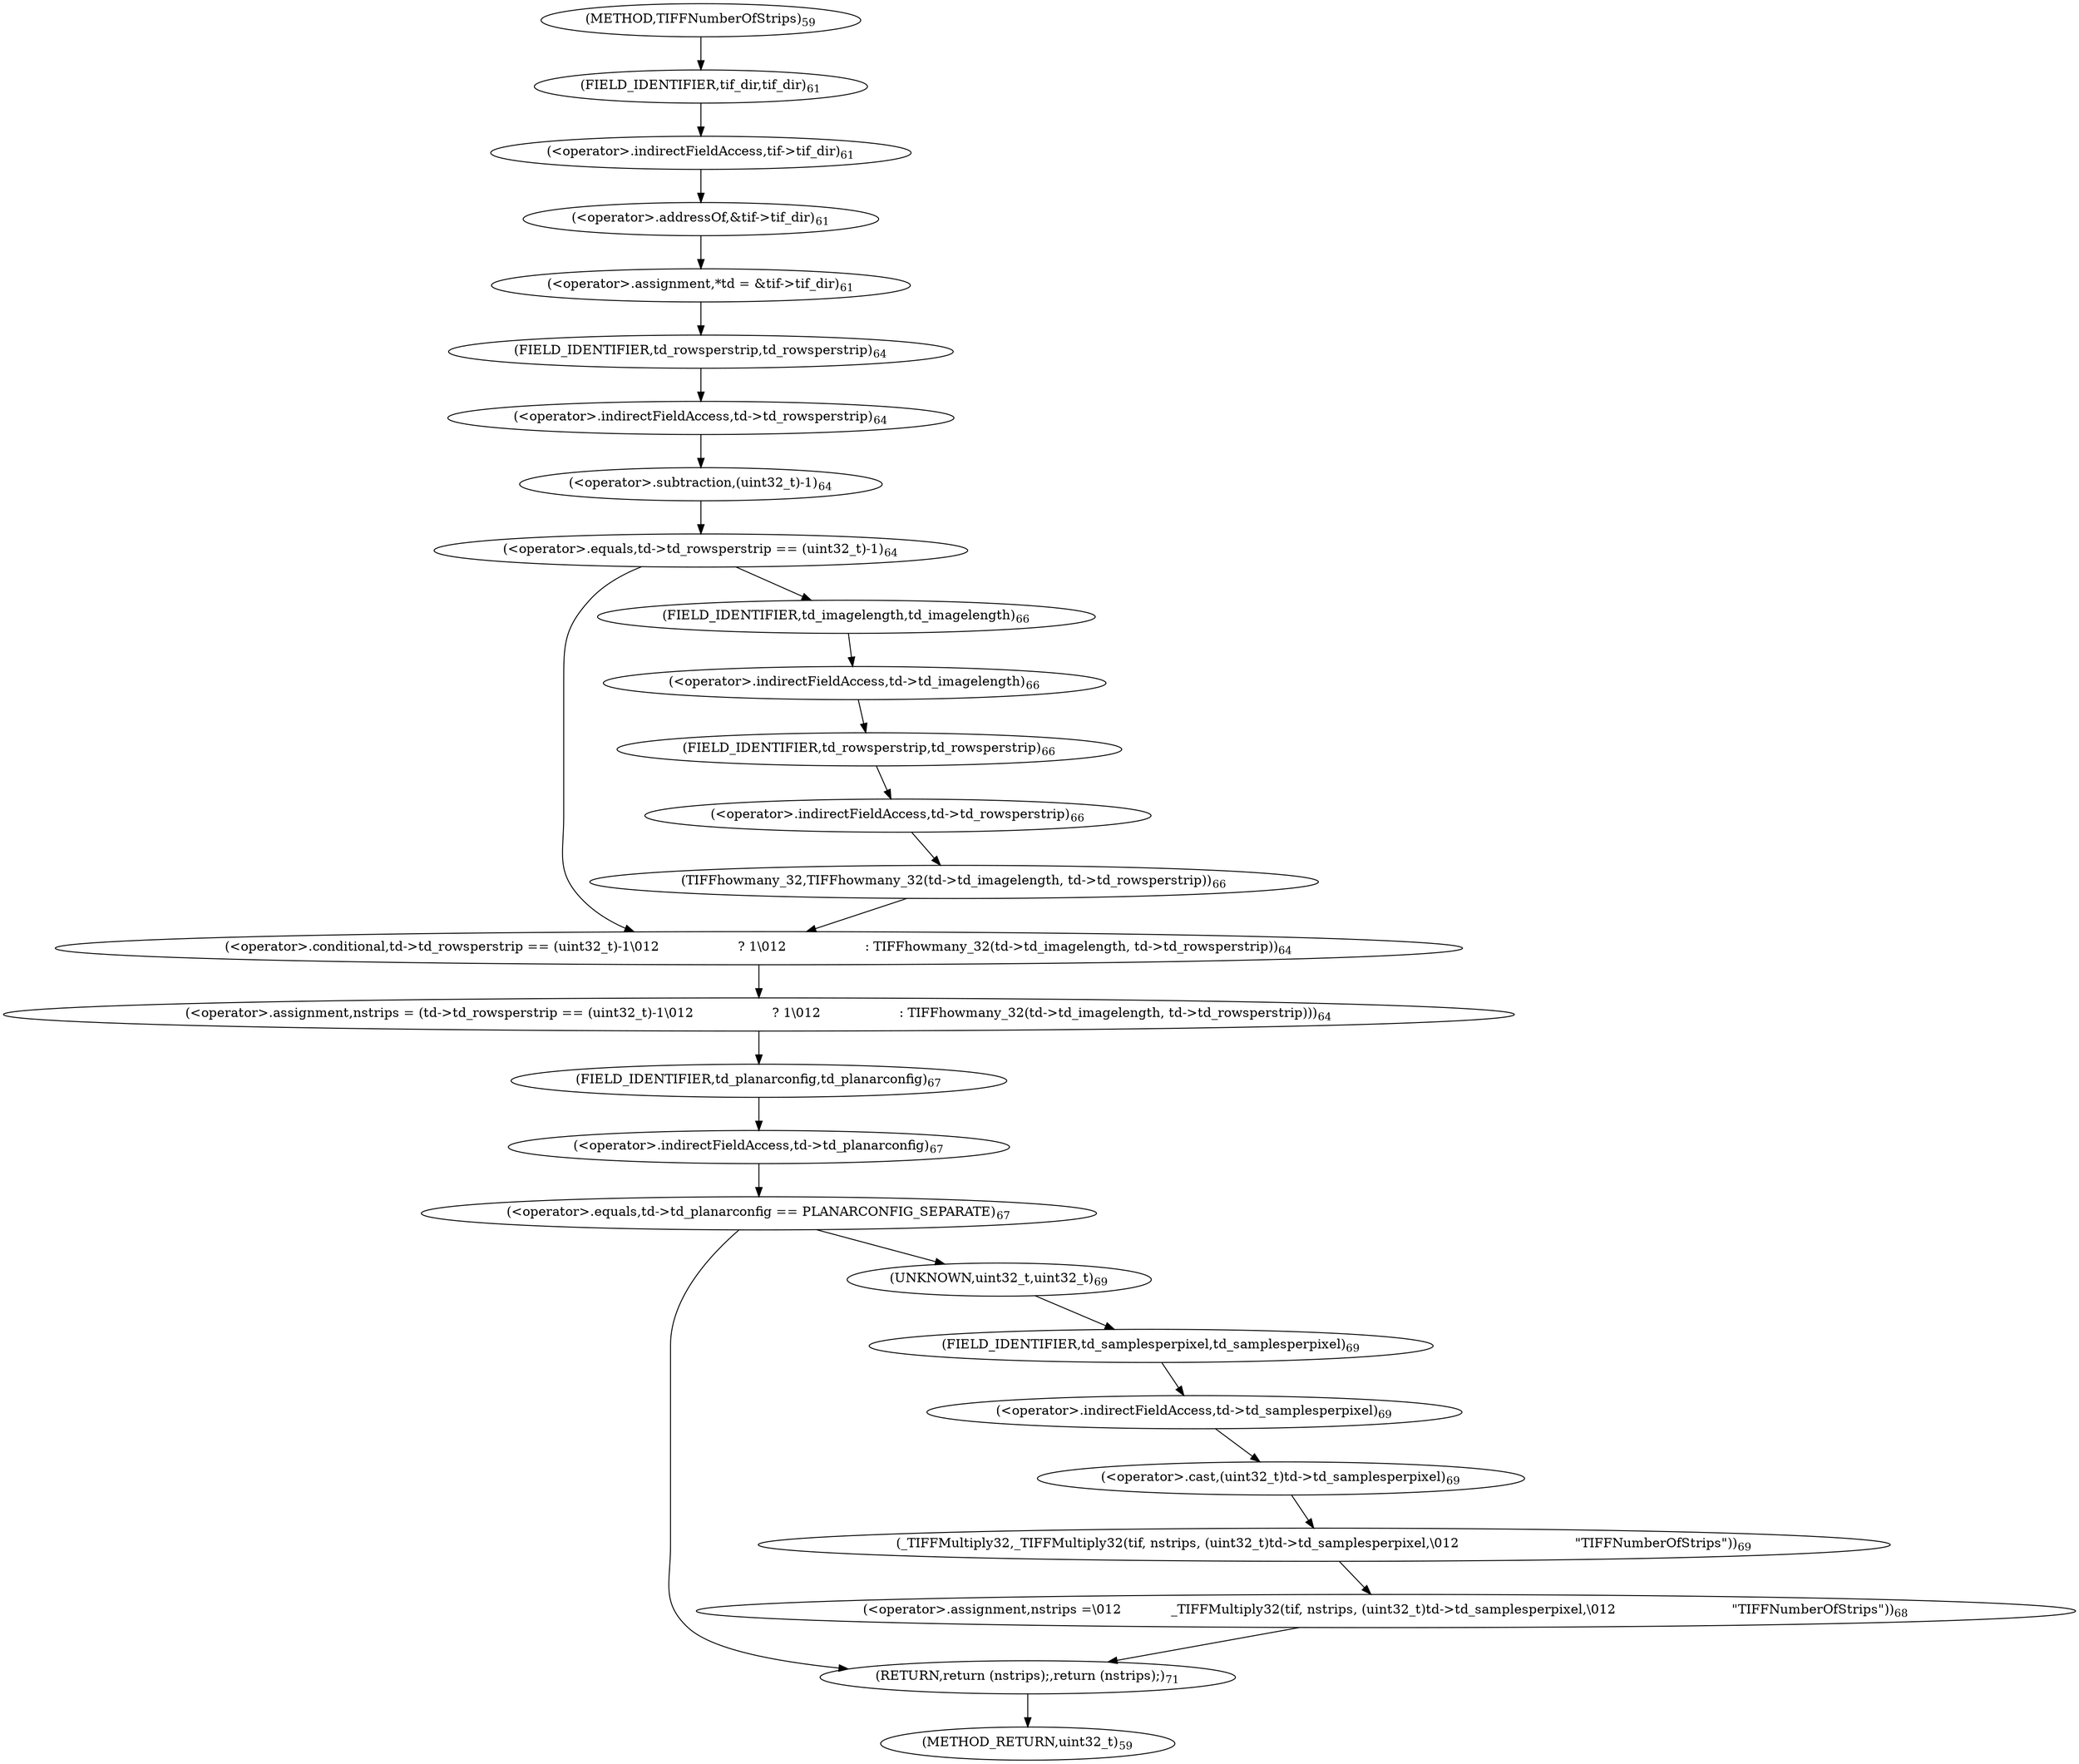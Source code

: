 digraph "TIFFNumberOfStrips" {  
"10986" [label = <(&lt;operator&gt;.assignment,*td = &amp;tif-&gt;tif_dir)<SUB>61</SUB>> ]
"10993" [label = <(&lt;operator&gt;.assignment,nstrips = (td-&gt;td_rowsperstrip == (uint32_t)-1\012                   ? 1\012                   : TIFFhowmany_32(td-&gt;td_imagelength, td-&gt;td_rowsperstrip)))<SUB>64</SUB>> ]
"11029" [label = <(RETURN,return (nstrips);,return (nstrips);)<SUB>71</SUB>> ]
"10988" [label = <(&lt;operator&gt;.addressOf,&amp;tif-&gt;tif_dir)<SUB>61</SUB>> ]
"10995" [label = <(&lt;operator&gt;.conditional,td-&gt;td_rowsperstrip == (uint32_t)-1\012                   ? 1\012                   : TIFFhowmany_32(td-&gt;td_imagelength, td-&gt;td_rowsperstrip))<SUB>64</SUB>> ]
"11012" [label = <(&lt;operator&gt;.equals,td-&gt;td_planarconfig == PLANARCONFIG_SEPARATE)<SUB>67</SUB>> ]
"10989" [label = <(&lt;operator&gt;.indirectFieldAccess,tif-&gt;tif_dir)<SUB>61</SUB>> ]
"10996" [label = <(&lt;operator&gt;.equals,td-&gt;td_rowsperstrip == (uint32_t)-1)<SUB>64</SUB>> ]
"11004" [label = <(TIFFhowmany_32,TIFFhowmany_32(td-&gt;td_imagelength, td-&gt;td_rowsperstrip))<SUB>66</SUB>> ]
"11013" [label = <(&lt;operator&gt;.indirectFieldAccess,td-&gt;td_planarconfig)<SUB>67</SUB>> ]
"11018" [label = <(&lt;operator&gt;.assignment,nstrips =\012            _TIFFMultiply32(tif, nstrips, (uint32_t)td-&gt;td_samplesperpixel,\012                            &quot;TIFFNumberOfStrips&quot;))<SUB>68</SUB>> ]
"10991" [label = <(FIELD_IDENTIFIER,tif_dir,tif_dir)<SUB>61</SUB>> ]
"10997" [label = <(&lt;operator&gt;.indirectFieldAccess,td-&gt;td_rowsperstrip)<SUB>64</SUB>> ]
"11000" [label = <(&lt;operator&gt;.subtraction,(uint32_t)-1)<SUB>64</SUB>> ]
"11005" [label = <(&lt;operator&gt;.indirectFieldAccess,td-&gt;td_imagelength)<SUB>66</SUB>> ]
"11008" [label = <(&lt;operator&gt;.indirectFieldAccess,td-&gt;td_rowsperstrip)<SUB>66</SUB>> ]
"11015" [label = <(FIELD_IDENTIFIER,td_planarconfig,td_planarconfig)<SUB>67</SUB>> ]
"11020" [label = <(_TIFFMultiply32,_TIFFMultiply32(tif, nstrips, (uint32_t)td-&gt;td_samplesperpixel,\012                            &quot;TIFFNumberOfStrips&quot;))<SUB>69</SUB>> ]
"10999" [label = <(FIELD_IDENTIFIER,td_rowsperstrip,td_rowsperstrip)<SUB>64</SUB>> ]
"11007" [label = <(FIELD_IDENTIFIER,td_imagelength,td_imagelength)<SUB>66</SUB>> ]
"11010" [label = <(FIELD_IDENTIFIER,td_rowsperstrip,td_rowsperstrip)<SUB>66</SUB>> ]
"11023" [label = <(&lt;operator&gt;.cast,(uint32_t)td-&gt;td_samplesperpixel)<SUB>69</SUB>> ]
"11024" [label = <(UNKNOWN,uint32_t,uint32_t)<SUB>69</SUB>> ]
"11025" [label = <(&lt;operator&gt;.indirectFieldAccess,td-&gt;td_samplesperpixel)<SUB>69</SUB>> ]
"11027" [label = <(FIELD_IDENTIFIER,td_samplesperpixel,td_samplesperpixel)<SUB>69</SUB>> ]
"10982" [label = <(METHOD,TIFFNumberOfStrips)<SUB>59</SUB>> ]
"11031" [label = <(METHOD_RETURN,uint32_t)<SUB>59</SUB>> ]
  "10986" -> "10999" 
  "10993" -> "11015" 
  "11029" -> "11031" 
  "10988" -> "10986" 
  "10995" -> "10993" 
  "11012" -> "11024" 
  "11012" -> "11029" 
  "10989" -> "10988" 
  "10996" -> "10995" 
  "10996" -> "11007" 
  "11004" -> "10995" 
  "11013" -> "11012" 
  "11018" -> "11029" 
  "10991" -> "10989" 
  "10997" -> "11000" 
  "11000" -> "10996" 
  "11005" -> "11010" 
  "11008" -> "11004" 
  "11015" -> "11013" 
  "11020" -> "11018" 
  "10999" -> "10997" 
  "11007" -> "11005" 
  "11010" -> "11008" 
  "11023" -> "11020" 
  "11024" -> "11027" 
  "11025" -> "11023" 
  "11027" -> "11025" 
  "10982" -> "10991" 
}
